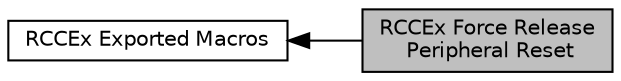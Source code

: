 digraph "RCCEx Force Release Peripheral Reset"
{
  edge [fontname="Helvetica",fontsize="10",labelfontname="Helvetica",labelfontsize="10"];
  node [fontname="Helvetica",fontsize="10",shape=record];
  rankdir=LR;
  Node1 [label="RCCEx Exported Macros",height=0.2,width=0.4,color="black", fillcolor="white", style="filled",URL="$group___r_c_c_ex___exported___macros.html"];
  Node0 [label="RCCEx Force Release\l Peripheral Reset",height=0.2,width=0.4,color="black", fillcolor="grey75", style="filled", fontcolor="black"];
  Node1->Node0 [shape=plaintext, dir="back", style="solid"];
}
